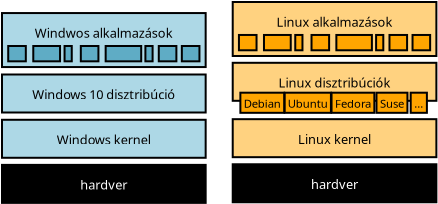 <?xml version="1.0" encoding="UTF-8"?>
<dia:diagram xmlns:dia="http://www.lysator.liu.se/~alla/dia/">
  <dia:layer name="Háttér" visible="true" active="true">
    <dia:group>
      <dia:object type="Flowchart - Box" version="0" id="O0">
        <dia:attribute name="obj_pos">
          <dia:point val="16.8,26"/>
        </dia:attribute>
        <dia:attribute name="obj_bb">
          <dia:rectangle val="16.75,25.95;27.033,27.95"/>
        </dia:attribute>
        <dia:attribute name="elem_corner">
          <dia:point val="16.8,26"/>
        </dia:attribute>
        <dia:attribute name="elem_width">
          <dia:real val="10.183"/>
        </dia:attribute>
        <dia:attribute name="elem_height">
          <dia:real val="1.9"/>
        </dia:attribute>
        <dia:attribute name="border_width">
          <dia:real val="0.1"/>
        </dia:attribute>
        <dia:attribute name="inner_color">
          <dia:color val="#000000"/>
        </dia:attribute>
        <dia:attribute name="show_background">
          <dia:boolean val="true"/>
        </dia:attribute>
        <dia:attribute name="padding">
          <dia:real val="0.5"/>
        </dia:attribute>
        <dia:attribute name="text">
          <dia:composite type="text">
            <dia:attribute name="string">
              <dia:string>#hardver#</dia:string>
            </dia:attribute>
            <dia:attribute name="font">
              <dia:font family="sans" style="0" name="Helvetica"/>
            </dia:attribute>
            <dia:attribute name="height">
              <dia:real val="0.8"/>
            </dia:attribute>
            <dia:attribute name="pos">
              <dia:point val="21.892,27.19"/>
            </dia:attribute>
            <dia:attribute name="color">
              <dia:color val="#ffffff"/>
            </dia:attribute>
            <dia:attribute name="alignment">
              <dia:enum val="1"/>
            </dia:attribute>
          </dia:composite>
        </dia:attribute>
      </dia:object>
      <dia:object type="Flowchart - Box" version="0" id="O1">
        <dia:attribute name="obj_pos">
          <dia:point val="16.8,23.745"/>
        </dia:attribute>
        <dia:attribute name="obj_bb">
          <dia:rectangle val="16.75,23.695;27.033,25.695"/>
        </dia:attribute>
        <dia:attribute name="elem_corner">
          <dia:point val="16.8,23.745"/>
        </dia:attribute>
        <dia:attribute name="elem_width">
          <dia:real val="10.183"/>
        </dia:attribute>
        <dia:attribute name="elem_height">
          <dia:real val="1.9"/>
        </dia:attribute>
        <dia:attribute name="border_width">
          <dia:real val="0.1"/>
        </dia:attribute>
        <dia:attribute name="inner_color">
          <dia:color val="#add8e6"/>
        </dia:attribute>
        <dia:attribute name="show_background">
          <dia:boolean val="true"/>
        </dia:attribute>
        <dia:attribute name="padding">
          <dia:real val="0.5"/>
        </dia:attribute>
        <dia:attribute name="text">
          <dia:composite type="text">
            <dia:attribute name="string">
              <dia:string>#Windows kernel#</dia:string>
            </dia:attribute>
            <dia:attribute name="font">
              <dia:font family="sans" style="0" name="Helvetica"/>
            </dia:attribute>
            <dia:attribute name="height">
              <dia:real val="0.8"/>
            </dia:attribute>
            <dia:attribute name="pos">
              <dia:point val="21.892,24.936"/>
            </dia:attribute>
            <dia:attribute name="color">
              <dia:color val="#000000"/>
            </dia:attribute>
            <dia:attribute name="alignment">
              <dia:enum val="1"/>
            </dia:attribute>
          </dia:composite>
        </dia:attribute>
      </dia:object>
      <dia:object type="Flowchart - Box" version="0" id="O2">
        <dia:attribute name="obj_pos">
          <dia:point val="16.8,21.481"/>
        </dia:attribute>
        <dia:attribute name="obj_bb">
          <dia:rectangle val="16.75,21.431;27.033,23.431"/>
        </dia:attribute>
        <dia:attribute name="elem_corner">
          <dia:point val="16.8,21.481"/>
        </dia:attribute>
        <dia:attribute name="elem_width">
          <dia:real val="10.183"/>
        </dia:attribute>
        <dia:attribute name="elem_height">
          <dia:real val="1.9"/>
        </dia:attribute>
        <dia:attribute name="border_width">
          <dia:real val="0.1"/>
        </dia:attribute>
        <dia:attribute name="inner_color">
          <dia:color val="#add8e6"/>
        </dia:attribute>
        <dia:attribute name="show_background">
          <dia:boolean val="true"/>
        </dia:attribute>
        <dia:attribute name="padding">
          <dia:real val="0.5"/>
        </dia:attribute>
        <dia:attribute name="text">
          <dia:composite type="text">
            <dia:attribute name="string">
              <dia:string>#Windows 10 disztribúció#</dia:string>
            </dia:attribute>
            <dia:attribute name="font">
              <dia:font family="sans" style="0" name="Helvetica"/>
            </dia:attribute>
            <dia:attribute name="height">
              <dia:real val="0.8"/>
            </dia:attribute>
            <dia:attribute name="pos">
              <dia:point val="21.892,22.671"/>
            </dia:attribute>
            <dia:attribute name="color">
              <dia:color val="#000000"/>
            </dia:attribute>
            <dia:attribute name="alignment">
              <dia:enum val="1"/>
            </dia:attribute>
          </dia:composite>
        </dia:attribute>
      </dia:object>
      <dia:object type="Flowchart - Box" version="0" id="O3">
        <dia:attribute name="obj_pos">
          <dia:point val="28.336,25.969"/>
        </dia:attribute>
        <dia:attribute name="obj_bb">
          <dia:rectangle val="28.286,25.919;38.568,27.919"/>
        </dia:attribute>
        <dia:attribute name="elem_corner">
          <dia:point val="28.336,25.969"/>
        </dia:attribute>
        <dia:attribute name="elem_width">
          <dia:real val="10.183"/>
        </dia:attribute>
        <dia:attribute name="elem_height">
          <dia:real val="1.9"/>
        </dia:attribute>
        <dia:attribute name="border_width">
          <dia:real val="0.1"/>
        </dia:attribute>
        <dia:attribute name="inner_color">
          <dia:color val="#000000"/>
        </dia:attribute>
        <dia:attribute name="show_background">
          <dia:boolean val="true"/>
        </dia:attribute>
        <dia:attribute name="padding">
          <dia:real val="0.5"/>
        </dia:attribute>
        <dia:attribute name="text">
          <dia:composite type="text">
            <dia:attribute name="string">
              <dia:string>#hardver#</dia:string>
            </dia:attribute>
            <dia:attribute name="font">
              <dia:font family="sans" style="0" name="Helvetica"/>
            </dia:attribute>
            <dia:attribute name="height">
              <dia:real val="0.8"/>
            </dia:attribute>
            <dia:attribute name="pos">
              <dia:point val="33.427,27.159"/>
            </dia:attribute>
            <dia:attribute name="color">
              <dia:color val="#ffffff"/>
            </dia:attribute>
            <dia:attribute name="alignment">
              <dia:enum val="1"/>
            </dia:attribute>
          </dia:composite>
        </dia:attribute>
      </dia:object>
      <dia:object type="Flowchart - Box" version="0" id="O4">
        <dia:attribute name="obj_pos">
          <dia:point val="28.336,23.715"/>
        </dia:attribute>
        <dia:attribute name="obj_bb">
          <dia:rectangle val="28.286,23.665;38.568,25.665"/>
        </dia:attribute>
        <dia:attribute name="elem_corner">
          <dia:point val="28.336,23.715"/>
        </dia:attribute>
        <dia:attribute name="elem_width">
          <dia:real val="10.183"/>
        </dia:attribute>
        <dia:attribute name="elem_height">
          <dia:real val="1.9"/>
        </dia:attribute>
        <dia:attribute name="border_width">
          <dia:real val="0.1"/>
        </dia:attribute>
        <dia:attribute name="inner_color">
          <dia:color val="#ffd280"/>
        </dia:attribute>
        <dia:attribute name="show_background">
          <dia:boolean val="true"/>
        </dia:attribute>
        <dia:attribute name="padding">
          <dia:real val="0.5"/>
        </dia:attribute>
        <dia:attribute name="text">
          <dia:composite type="text">
            <dia:attribute name="string">
              <dia:string>#Linux kernel#</dia:string>
            </dia:attribute>
            <dia:attribute name="font">
              <dia:font family="sans" style="0" name="Helvetica"/>
            </dia:attribute>
            <dia:attribute name="height">
              <dia:real val="0.8"/>
            </dia:attribute>
            <dia:attribute name="pos">
              <dia:point val="33.427,24.904"/>
            </dia:attribute>
            <dia:attribute name="color">
              <dia:color val="#000000"/>
            </dia:attribute>
            <dia:attribute name="alignment">
              <dia:enum val="1"/>
            </dia:attribute>
          </dia:composite>
        </dia:attribute>
      </dia:object>
      <dia:object type="Flowchart - Box" version="0" id="O5">
        <dia:attribute name="obj_pos">
          <dia:point val="28.336,20.896"/>
        </dia:attribute>
        <dia:attribute name="obj_bb">
          <dia:rectangle val="28.286,20.846;38.568,22.846"/>
        </dia:attribute>
        <dia:attribute name="elem_corner">
          <dia:point val="28.336,20.896"/>
        </dia:attribute>
        <dia:attribute name="elem_width">
          <dia:real val="10.183"/>
        </dia:attribute>
        <dia:attribute name="elem_height">
          <dia:real val="1.9"/>
        </dia:attribute>
        <dia:attribute name="border_width">
          <dia:real val="0.1"/>
        </dia:attribute>
        <dia:attribute name="inner_color">
          <dia:color val="#ffd280"/>
        </dia:attribute>
        <dia:attribute name="show_background">
          <dia:boolean val="true"/>
        </dia:attribute>
        <dia:attribute name="padding">
          <dia:real val="0.5"/>
        </dia:attribute>
        <dia:attribute name="text">
          <dia:composite type="text">
            <dia:attribute name="string">
              <dia:string>#Linux disztribúciók#</dia:string>
            </dia:attribute>
            <dia:attribute name="font">
              <dia:font family="sans" style="0" name="Helvetica"/>
            </dia:attribute>
            <dia:attribute name="height">
              <dia:real val="0.8"/>
            </dia:attribute>
            <dia:attribute name="pos">
              <dia:point val="33.427,22.086"/>
            </dia:attribute>
            <dia:attribute name="color">
              <dia:color val="#000000"/>
            </dia:attribute>
            <dia:attribute name="alignment">
              <dia:enum val="1"/>
            </dia:attribute>
          </dia:composite>
        </dia:attribute>
      </dia:object>
      <dia:object type="Flowchart - Box" version="0" id="O6">
        <dia:attribute name="obj_pos">
          <dia:point val="31.03,22.391"/>
        </dia:attribute>
        <dia:attribute name="obj_bb">
          <dia:rectangle val="30.98,22.341;33.198,23.447"/>
        </dia:attribute>
        <dia:attribute name="elem_corner">
          <dia:point val="31.03,22.391"/>
        </dia:attribute>
        <dia:attribute name="elem_width">
          <dia:real val="2.118"/>
        </dia:attribute>
        <dia:attribute name="elem_height">
          <dia:real val="1.006"/>
        </dia:attribute>
        <dia:attribute name="border_width">
          <dia:real val="0.1"/>
        </dia:attribute>
        <dia:attribute name="inner_color">
          <dia:color val="#ffa500"/>
        </dia:attribute>
        <dia:attribute name="show_background">
          <dia:boolean val="true"/>
        </dia:attribute>
        <dia:attribute name="padding">
          <dia:real val="0.1"/>
        </dia:attribute>
        <dia:attribute name="text">
          <dia:composite type="text">
            <dia:attribute name="string">
              <dia:string>#Ubuntu#</dia:string>
            </dia:attribute>
            <dia:attribute name="font">
              <dia:font family="sans" style="0" name="Helvetica"/>
            </dia:attribute>
            <dia:attribute name="height">
              <dia:real val="0.706"/>
            </dia:attribute>
            <dia:attribute name="pos">
              <dia:point val="32.089,23.106"/>
            </dia:attribute>
            <dia:attribute name="color">
              <dia:color val="#000000"/>
            </dia:attribute>
            <dia:attribute name="alignment">
              <dia:enum val="1"/>
            </dia:attribute>
          </dia:composite>
        </dia:attribute>
      </dia:object>
      <dia:object type="Flowchart - Box" version="0" id="O7">
        <dia:attribute name="obj_pos">
          <dia:point val="28.796,22.391"/>
        </dia:attribute>
        <dia:attribute name="obj_bb">
          <dia:rectangle val="28.746,22.341;30.881,23.447"/>
        </dia:attribute>
        <dia:attribute name="elem_corner">
          <dia:point val="28.796,22.391"/>
        </dia:attribute>
        <dia:attribute name="elem_width">
          <dia:real val="2.035"/>
        </dia:attribute>
        <dia:attribute name="elem_height">
          <dia:real val="1.006"/>
        </dia:attribute>
        <dia:attribute name="border_width">
          <dia:real val="0.1"/>
        </dia:attribute>
        <dia:attribute name="inner_color">
          <dia:color val="#ffa500"/>
        </dia:attribute>
        <dia:attribute name="show_background">
          <dia:boolean val="true"/>
        </dia:attribute>
        <dia:attribute name="padding">
          <dia:real val="0.1"/>
        </dia:attribute>
        <dia:attribute name="text">
          <dia:composite type="text">
            <dia:attribute name="string">
              <dia:string>#Debian#</dia:string>
            </dia:attribute>
            <dia:attribute name="font">
              <dia:font family="sans" style="0" name="Helvetica"/>
            </dia:attribute>
            <dia:attribute name="height">
              <dia:real val="0.706"/>
            </dia:attribute>
            <dia:attribute name="pos">
              <dia:point val="29.814,23.106"/>
            </dia:attribute>
            <dia:attribute name="color">
              <dia:color val="#000000"/>
            </dia:attribute>
            <dia:attribute name="alignment">
              <dia:enum val="1"/>
            </dia:attribute>
          </dia:composite>
        </dia:attribute>
      </dia:object>
      <dia:object type="Flowchart - Box" version="0" id="O8">
        <dia:attribute name="obj_pos">
          <dia:point val="35.558,22.391"/>
        </dia:attribute>
        <dia:attribute name="obj_bb">
          <dia:rectangle val="35.508,22.341;37.088,23.447"/>
        </dia:attribute>
        <dia:attribute name="elem_corner">
          <dia:point val="35.558,22.391"/>
        </dia:attribute>
        <dia:attribute name="elem_width">
          <dia:real val="1.48"/>
        </dia:attribute>
        <dia:attribute name="elem_height">
          <dia:real val="1.006"/>
        </dia:attribute>
        <dia:attribute name="border_width">
          <dia:real val="0.1"/>
        </dia:attribute>
        <dia:attribute name="inner_color">
          <dia:color val="#ffa500"/>
        </dia:attribute>
        <dia:attribute name="show_background">
          <dia:boolean val="true"/>
        </dia:attribute>
        <dia:attribute name="padding">
          <dia:real val="0.1"/>
        </dia:attribute>
        <dia:attribute name="text">
          <dia:composite type="text">
            <dia:attribute name="string">
              <dia:string>#Suse#</dia:string>
            </dia:attribute>
            <dia:attribute name="font">
              <dia:font family="sans" style="0" name="Helvetica"/>
            </dia:attribute>
            <dia:attribute name="height">
              <dia:real val="0.706"/>
            </dia:attribute>
            <dia:attribute name="pos">
              <dia:point val="36.298,23.106"/>
            </dia:attribute>
            <dia:attribute name="color">
              <dia:color val="#000000"/>
            </dia:attribute>
            <dia:attribute name="alignment">
              <dia:enum val="1"/>
            </dia:attribute>
          </dia:composite>
        </dia:attribute>
      </dia:object>
      <dia:object type="Flowchart - Box" version="0" id="O9">
        <dia:attribute name="obj_pos">
          <dia:point val="33.341,22.391"/>
        </dia:attribute>
        <dia:attribute name="obj_bb">
          <dia:rectangle val="33.291,22.341;35.403,23.447"/>
        </dia:attribute>
        <dia:attribute name="elem_corner">
          <dia:point val="33.341,22.391"/>
        </dia:attribute>
        <dia:attribute name="elem_width">
          <dia:real val="2.013"/>
        </dia:attribute>
        <dia:attribute name="elem_height">
          <dia:real val="1.006"/>
        </dia:attribute>
        <dia:attribute name="border_width">
          <dia:real val="0.1"/>
        </dia:attribute>
        <dia:attribute name="inner_color">
          <dia:color val="#ffa500"/>
        </dia:attribute>
        <dia:attribute name="show_background">
          <dia:boolean val="true"/>
        </dia:attribute>
        <dia:attribute name="padding">
          <dia:real val="0.1"/>
        </dia:attribute>
        <dia:attribute name="text">
          <dia:composite type="text">
            <dia:attribute name="string">
              <dia:string>#Fedora#</dia:string>
            </dia:attribute>
            <dia:attribute name="font">
              <dia:font family="sans" style="0" name="Helvetica"/>
            </dia:attribute>
            <dia:attribute name="height">
              <dia:real val="0.706"/>
            </dia:attribute>
            <dia:attribute name="pos">
              <dia:point val="34.347,23.106"/>
            </dia:attribute>
            <dia:attribute name="color">
              <dia:color val="#000000"/>
            </dia:attribute>
            <dia:attribute name="alignment">
              <dia:enum val="1"/>
            </dia:attribute>
          </dia:composite>
        </dia:attribute>
      </dia:object>
      <dia:object type="Flowchart - Box" version="0" id="O10">
        <dia:attribute name="obj_pos">
          <dia:point val="37.235,22.391"/>
        </dia:attribute>
        <dia:attribute name="obj_bb">
          <dia:rectangle val="37.185,22.341;38.095,23.447"/>
        </dia:attribute>
        <dia:attribute name="elem_corner">
          <dia:point val="37.235,22.391"/>
        </dia:attribute>
        <dia:attribute name="elem_width">
          <dia:real val="0.81"/>
        </dia:attribute>
        <dia:attribute name="elem_height">
          <dia:real val="1.006"/>
        </dia:attribute>
        <dia:attribute name="border_width">
          <dia:real val="0.1"/>
        </dia:attribute>
        <dia:attribute name="inner_color">
          <dia:color val="#ffa500"/>
        </dia:attribute>
        <dia:attribute name="show_background">
          <dia:boolean val="true"/>
        </dia:attribute>
        <dia:attribute name="padding">
          <dia:real val="0.1"/>
        </dia:attribute>
        <dia:attribute name="text">
          <dia:composite type="text">
            <dia:attribute name="string">
              <dia:string>#...#</dia:string>
            </dia:attribute>
            <dia:attribute name="font">
              <dia:font family="sans" style="0" name="Helvetica"/>
            </dia:attribute>
            <dia:attribute name="height">
              <dia:real val="0.706"/>
            </dia:attribute>
            <dia:attribute name="pos">
              <dia:point val="37.64,23.106"/>
            </dia:attribute>
            <dia:attribute name="color">
              <dia:color val="#000000"/>
            </dia:attribute>
            <dia:attribute name="alignment">
              <dia:enum val="1"/>
            </dia:attribute>
          </dia:composite>
        </dia:attribute>
      </dia:object>
      <dia:object type="Flowchart - Box" version="0" id="O11">
        <dia:attribute name="obj_pos">
          <dia:point val="16.8,18.409"/>
        </dia:attribute>
        <dia:attribute name="obj_bb">
          <dia:rectangle val="16.75,18.359;27.033,21.159"/>
        </dia:attribute>
        <dia:attribute name="elem_corner">
          <dia:point val="16.8,18.409"/>
        </dia:attribute>
        <dia:attribute name="elem_width">
          <dia:real val="10.183"/>
        </dia:attribute>
        <dia:attribute name="elem_height">
          <dia:real val="2.7"/>
        </dia:attribute>
        <dia:attribute name="border_width">
          <dia:real val="0.1"/>
        </dia:attribute>
        <dia:attribute name="inner_color">
          <dia:color val="#add8e6"/>
        </dia:attribute>
        <dia:attribute name="show_background">
          <dia:boolean val="true"/>
        </dia:attribute>
        <dia:attribute name="padding">
          <dia:real val="0.5"/>
        </dia:attribute>
        <dia:attribute name="text">
          <dia:composite type="text">
            <dia:attribute name="string">
              <dia:string>#Windwos alkalmazások
#</dia:string>
            </dia:attribute>
            <dia:attribute name="font">
              <dia:font family="sans" style="0" name="Helvetica"/>
            </dia:attribute>
            <dia:attribute name="height">
              <dia:real val="0.8"/>
            </dia:attribute>
            <dia:attribute name="pos">
              <dia:point val="21.892,19.599"/>
            </dia:attribute>
            <dia:attribute name="color">
              <dia:color val="#000000"/>
            </dia:attribute>
            <dia:attribute name="alignment">
              <dia:enum val="1"/>
            </dia:attribute>
          </dia:composite>
        </dia:attribute>
      </dia:object>
      <dia:object type="Standard - Box" version="0" id="O12">
        <dia:attribute name="obj_pos">
          <dia:point val="17.111,20.056"/>
        </dia:attribute>
        <dia:attribute name="obj_bb">
          <dia:rectangle val="17.061,20.006;18.041,20.872"/>
        </dia:attribute>
        <dia:attribute name="elem_corner">
          <dia:point val="17.111,20.056"/>
        </dia:attribute>
        <dia:attribute name="elem_width">
          <dia:real val="0.88"/>
        </dia:attribute>
        <dia:attribute name="elem_height">
          <dia:real val="0.766"/>
        </dia:attribute>
        <dia:attribute name="border_width">
          <dia:real val="0.1"/>
        </dia:attribute>
        <dia:attribute name="inner_color">
          <dia:color val="#5facc5"/>
        </dia:attribute>
        <dia:attribute name="show_background">
          <dia:boolean val="true"/>
        </dia:attribute>
      </dia:object>
      <dia:object type="Standard - Box" version="0" id="O13">
        <dia:attribute name="obj_pos">
          <dia:point val="21.983,20.056"/>
        </dia:attribute>
        <dia:attribute name="obj_bb">
          <dia:rectangle val="21.933,20.006;23.809,20.872"/>
        </dia:attribute>
        <dia:attribute name="elem_corner">
          <dia:point val="21.983,20.056"/>
        </dia:attribute>
        <dia:attribute name="elem_width">
          <dia:real val="1.777"/>
        </dia:attribute>
        <dia:attribute name="elem_height">
          <dia:real val="0.766"/>
        </dia:attribute>
        <dia:attribute name="border_width">
          <dia:real val="0.1"/>
        </dia:attribute>
        <dia:attribute name="inner_color">
          <dia:color val="#5facc5"/>
        </dia:attribute>
        <dia:attribute name="show_background">
          <dia:boolean val="true"/>
        </dia:attribute>
      </dia:object>
      <dia:object type="Standard - Box" version="0" id="O14">
        <dia:attribute name="obj_pos">
          <dia:point val="18.364,20.056"/>
        </dia:attribute>
        <dia:attribute name="obj_bb">
          <dia:rectangle val="18.314,20.006;19.752,20.872"/>
        </dia:attribute>
        <dia:attribute name="elem_corner">
          <dia:point val="18.364,20.056"/>
        </dia:attribute>
        <dia:attribute name="elem_width">
          <dia:real val="1.338"/>
        </dia:attribute>
        <dia:attribute name="elem_height">
          <dia:real val="0.766"/>
        </dia:attribute>
        <dia:attribute name="border_width">
          <dia:real val="0.1"/>
        </dia:attribute>
        <dia:attribute name="inner_color">
          <dia:color val="#5facc5"/>
        </dia:attribute>
        <dia:attribute name="show_background">
          <dia:boolean val="true"/>
        </dia:attribute>
      </dia:object>
      <dia:object type="Standard - Box" version="0" id="O15">
        <dia:attribute name="obj_pos">
          <dia:point val="20.741,20.056"/>
        </dia:attribute>
        <dia:attribute name="obj_bb">
          <dia:rectangle val="20.691,20.006;21.671,20.872"/>
        </dia:attribute>
        <dia:attribute name="elem_corner">
          <dia:point val="20.741,20.056"/>
        </dia:attribute>
        <dia:attribute name="elem_width">
          <dia:real val="0.88"/>
        </dia:attribute>
        <dia:attribute name="elem_height">
          <dia:real val="0.766"/>
        </dia:attribute>
        <dia:attribute name="border_width">
          <dia:real val="0.1"/>
        </dia:attribute>
        <dia:attribute name="inner_color">
          <dia:color val="#5facc5"/>
        </dia:attribute>
        <dia:attribute name="show_background">
          <dia:boolean val="true"/>
        </dia:attribute>
      </dia:object>
      <dia:object type="Standard - Box" version="0" id="O16">
        <dia:attribute name="obj_pos">
          <dia:point val="23.97,20.056"/>
        </dia:attribute>
        <dia:attribute name="obj_bb">
          <dia:rectangle val="23.92,20.006;24.38,20.872"/>
        </dia:attribute>
        <dia:attribute name="elem_corner">
          <dia:point val="23.97,20.056"/>
        </dia:attribute>
        <dia:attribute name="elem_width">
          <dia:real val="0.36"/>
        </dia:attribute>
        <dia:attribute name="elem_height">
          <dia:real val="0.766"/>
        </dia:attribute>
        <dia:attribute name="border_width">
          <dia:real val="0.1"/>
        </dia:attribute>
        <dia:attribute name="inner_color">
          <dia:color val="#5facc5"/>
        </dia:attribute>
        <dia:attribute name="show_background">
          <dia:boolean val="true"/>
        </dia:attribute>
      </dia:object>
      <dia:object type="Standard - Box" version="0" id="O17">
        <dia:attribute name="obj_pos">
          <dia:point val="19.928,20.056"/>
        </dia:attribute>
        <dia:attribute name="obj_bb">
          <dia:rectangle val="19.878,20.006;20.338,20.872"/>
        </dia:attribute>
        <dia:attribute name="elem_corner">
          <dia:point val="19.928,20.056"/>
        </dia:attribute>
        <dia:attribute name="elem_width">
          <dia:real val="0.36"/>
        </dia:attribute>
        <dia:attribute name="elem_height">
          <dia:real val="0.766"/>
        </dia:attribute>
        <dia:attribute name="border_width">
          <dia:real val="0.1"/>
        </dia:attribute>
        <dia:attribute name="inner_color">
          <dia:color val="#5facc5"/>
        </dia:attribute>
        <dia:attribute name="show_background">
          <dia:boolean val="true"/>
        </dia:attribute>
      </dia:object>
      <dia:object type="Standard - Box" version="0" id="O18">
        <dia:attribute name="obj_pos">
          <dia:point val="24.639,20.056"/>
        </dia:attribute>
        <dia:attribute name="obj_bb">
          <dia:rectangle val="24.589,20.006;25.569,20.872"/>
        </dia:attribute>
        <dia:attribute name="elem_corner">
          <dia:point val="24.639,20.056"/>
        </dia:attribute>
        <dia:attribute name="elem_width">
          <dia:real val="0.88"/>
        </dia:attribute>
        <dia:attribute name="elem_height">
          <dia:real val="0.766"/>
        </dia:attribute>
        <dia:attribute name="border_width">
          <dia:real val="0.1"/>
        </dia:attribute>
        <dia:attribute name="inner_color">
          <dia:color val="#5facc5"/>
        </dia:attribute>
        <dia:attribute name="show_background">
          <dia:boolean val="true"/>
        </dia:attribute>
      </dia:object>
      <dia:object type="Standard - Box" version="0" id="O19">
        <dia:attribute name="obj_pos">
          <dia:point val="25.792,20.056"/>
        </dia:attribute>
        <dia:attribute name="obj_bb">
          <dia:rectangle val="25.742,20.006;26.722,20.872"/>
        </dia:attribute>
        <dia:attribute name="elem_corner">
          <dia:point val="25.792,20.056"/>
        </dia:attribute>
        <dia:attribute name="elem_width">
          <dia:real val="0.88"/>
        </dia:attribute>
        <dia:attribute name="elem_height">
          <dia:real val="0.766"/>
        </dia:attribute>
        <dia:attribute name="border_width">
          <dia:real val="0.1"/>
        </dia:attribute>
        <dia:attribute name="inner_color">
          <dia:color val="#5facc5"/>
        </dia:attribute>
        <dia:attribute name="show_background">
          <dia:boolean val="true"/>
        </dia:attribute>
      </dia:object>
      <dia:object type="Flowchart - Box" version="0" id="O20">
        <dia:attribute name="obj_pos">
          <dia:point val="28.336,17.856"/>
        </dia:attribute>
        <dia:attribute name="obj_bb">
          <dia:rectangle val="28.286,17.806;38.568,20.606"/>
        </dia:attribute>
        <dia:attribute name="elem_corner">
          <dia:point val="28.336,17.856"/>
        </dia:attribute>
        <dia:attribute name="elem_width">
          <dia:real val="10.183"/>
        </dia:attribute>
        <dia:attribute name="elem_height">
          <dia:real val="2.7"/>
        </dia:attribute>
        <dia:attribute name="border_width">
          <dia:real val="0.1"/>
        </dia:attribute>
        <dia:attribute name="inner_color">
          <dia:color val="#ffd280"/>
        </dia:attribute>
        <dia:attribute name="show_background">
          <dia:boolean val="true"/>
        </dia:attribute>
        <dia:attribute name="padding">
          <dia:real val="0.5"/>
        </dia:attribute>
        <dia:attribute name="text">
          <dia:composite type="text">
            <dia:attribute name="string">
              <dia:string>#Linux alkalmazások
#</dia:string>
            </dia:attribute>
            <dia:attribute name="font">
              <dia:font family="sans" style="0" name="Helvetica"/>
            </dia:attribute>
            <dia:attribute name="height">
              <dia:real val="0.8"/>
            </dia:attribute>
            <dia:attribute name="pos">
              <dia:point val="33.427,19.046"/>
            </dia:attribute>
            <dia:attribute name="color">
              <dia:color val="#000000"/>
            </dia:attribute>
            <dia:attribute name="alignment">
              <dia:enum val="1"/>
            </dia:attribute>
          </dia:composite>
        </dia:attribute>
      </dia:object>
      <dia:object type="Standard - Box" version="0" id="O21">
        <dia:attribute name="obj_pos">
          <dia:point val="28.647,19.504"/>
        </dia:attribute>
        <dia:attribute name="obj_bb">
          <dia:rectangle val="28.597,19.454;29.576,20.32"/>
        </dia:attribute>
        <dia:attribute name="elem_corner">
          <dia:point val="28.647,19.504"/>
        </dia:attribute>
        <dia:attribute name="elem_width">
          <dia:real val="0.88"/>
        </dia:attribute>
        <dia:attribute name="elem_height">
          <dia:real val="0.766"/>
        </dia:attribute>
        <dia:attribute name="inner_color">
          <dia:color val="#ffa500"/>
        </dia:attribute>
        <dia:attribute name="show_background">
          <dia:boolean val="true"/>
        </dia:attribute>
      </dia:object>
      <dia:object type="Standard - Box" version="0" id="O22">
        <dia:attribute name="obj_pos">
          <dia:point val="33.518,19.504"/>
        </dia:attribute>
        <dia:attribute name="obj_bb">
          <dia:rectangle val="33.468,19.454;35.345,20.32"/>
        </dia:attribute>
        <dia:attribute name="elem_corner">
          <dia:point val="33.518,19.504"/>
        </dia:attribute>
        <dia:attribute name="elem_width">
          <dia:real val="1.777"/>
        </dia:attribute>
        <dia:attribute name="elem_height">
          <dia:real val="0.766"/>
        </dia:attribute>
        <dia:attribute name="inner_color">
          <dia:color val="#ffa500"/>
        </dia:attribute>
        <dia:attribute name="show_background">
          <dia:boolean val="true"/>
        </dia:attribute>
      </dia:object>
      <dia:object type="Standard - Box" version="0" id="O23">
        <dia:attribute name="obj_pos">
          <dia:point val="29.899,19.504"/>
        </dia:attribute>
        <dia:attribute name="obj_bb">
          <dia:rectangle val="29.849,19.454;31.287,20.32"/>
        </dia:attribute>
        <dia:attribute name="elem_corner">
          <dia:point val="29.899,19.504"/>
        </dia:attribute>
        <dia:attribute name="elem_width">
          <dia:real val="1.338"/>
        </dia:attribute>
        <dia:attribute name="elem_height">
          <dia:real val="0.766"/>
        </dia:attribute>
        <dia:attribute name="inner_color">
          <dia:color val="#ffa500"/>
        </dia:attribute>
        <dia:attribute name="show_background">
          <dia:boolean val="true"/>
        </dia:attribute>
      </dia:object>
      <dia:object type="Standard - Box" version="0" id="O24">
        <dia:attribute name="obj_pos">
          <dia:point val="32.276,19.504"/>
        </dia:attribute>
        <dia:attribute name="obj_bb">
          <dia:rectangle val="32.226,19.454;33.206,20.32"/>
        </dia:attribute>
        <dia:attribute name="elem_corner">
          <dia:point val="32.276,19.504"/>
        </dia:attribute>
        <dia:attribute name="elem_width">
          <dia:real val="0.88"/>
        </dia:attribute>
        <dia:attribute name="elem_height">
          <dia:real val="0.766"/>
        </dia:attribute>
        <dia:attribute name="inner_color">
          <dia:color val="#ffa500"/>
        </dia:attribute>
        <dia:attribute name="show_background">
          <dia:boolean val="true"/>
        </dia:attribute>
      </dia:object>
      <dia:object type="Standard - Box" version="0" id="O25">
        <dia:attribute name="obj_pos">
          <dia:point val="35.505,19.504"/>
        </dia:attribute>
        <dia:attribute name="obj_bb">
          <dia:rectangle val="35.455,19.454;35.915,20.32"/>
        </dia:attribute>
        <dia:attribute name="elem_corner">
          <dia:point val="35.505,19.504"/>
        </dia:attribute>
        <dia:attribute name="elem_width">
          <dia:real val="0.36"/>
        </dia:attribute>
        <dia:attribute name="elem_height">
          <dia:real val="0.766"/>
        </dia:attribute>
        <dia:attribute name="inner_color">
          <dia:color val="#ffa500"/>
        </dia:attribute>
        <dia:attribute name="show_background">
          <dia:boolean val="true"/>
        </dia:attribute>
      </dia:object>
      <dia:object type="Standard - Box" version="0" id="O26">
        <dia:attribute name="obj_pos">
          <dia:point val="31.463,19.504"/>
        </dia:attribute>
        <dia:attribute name="obj_bb">
          <dia:rectangle val="31.413,19.454;31.873,20.32"/>
        </dia:attribute>
        <dia:attribute name="elem_corner">
          <dia:point val="31.463,19.504"/>
        </dia:attribute>
        <dia:attribute name="elem_width">
          <dia:real val="0.36"/>
        </dia:attribute>
        <dia:attribute name="elem_height">
          <dia:real val="0.766"/>
        </dia:attribute>
        <dia:attribute name="inner_color">
          <dia:color val="#ffa500"/>
        </dia:attribute>
        <dia:attribute name="show_background">
          <dia:boolean val="true"/>
        </dia:attribute>
      </dia:object>
      <dia:object type="Standard - Box" version="0" id="O27">
        <dia:attribute name="obj_pos">
          <dia:point val="36.174,19.504"/>
        </dia:attribute>
        <dia:attribute name="obj_bb">
          <dia:rectangle val="36.124,19.454;37.104,20.32"/>
        </dia:attribute>
        <dia:attribute name="elem_corner">
          <dia:point val="36.174,19.504"/>
        </dia:attribute>
        <dia:attribute name="elem_width">
          <dia:real val="0.88"/>
        </dia:attribute>
        <dia:attribute name="elem_height">
          <dia:real val="0.766"/>
        </dia:attribute>
        <dia:attribute name="inner_color">
          <dia:color val="#ffa500"/>
        </dia:attribute>
        <dia:attribute name="show_background">
          <dia:boolean val="true"/>
        </dia:attribute>
      </dia:object>
      <dia:object type="Standard - Box" version="0" id="O28">
        <dia:attribute name="obj_pos">
          <dia:point val="37.327,19.504"/>
        </dia:attribute>
        <dia:attribute name="obj_bb">
          <dia:rectangle val="37.277,19.454;38.257,20.32"/>
        </dia:attribute>
        <dia:attribute name="elem_corner">
          <dia:point val="37.327,19.504"/>
        </dia:attribute>
        <dia:attribute name="elem_width">
          <dia:real val="0.88"/>
        </dia:attribute>
        <dia:attribute name="elem_height">
          <dia:real val="0.766"/>
        </dia:attribute>
        <dia:attribute name="inner_color">
          <dia:color val="#ffa500"/>
        </dia:attribute>
        <dia:attribute name="show_background">
          <dia:boolean val="true"/>
        </dia:attribute>
      </dia:object>
    </dia:group>
  </dia:layer>
</dia:diagram>
